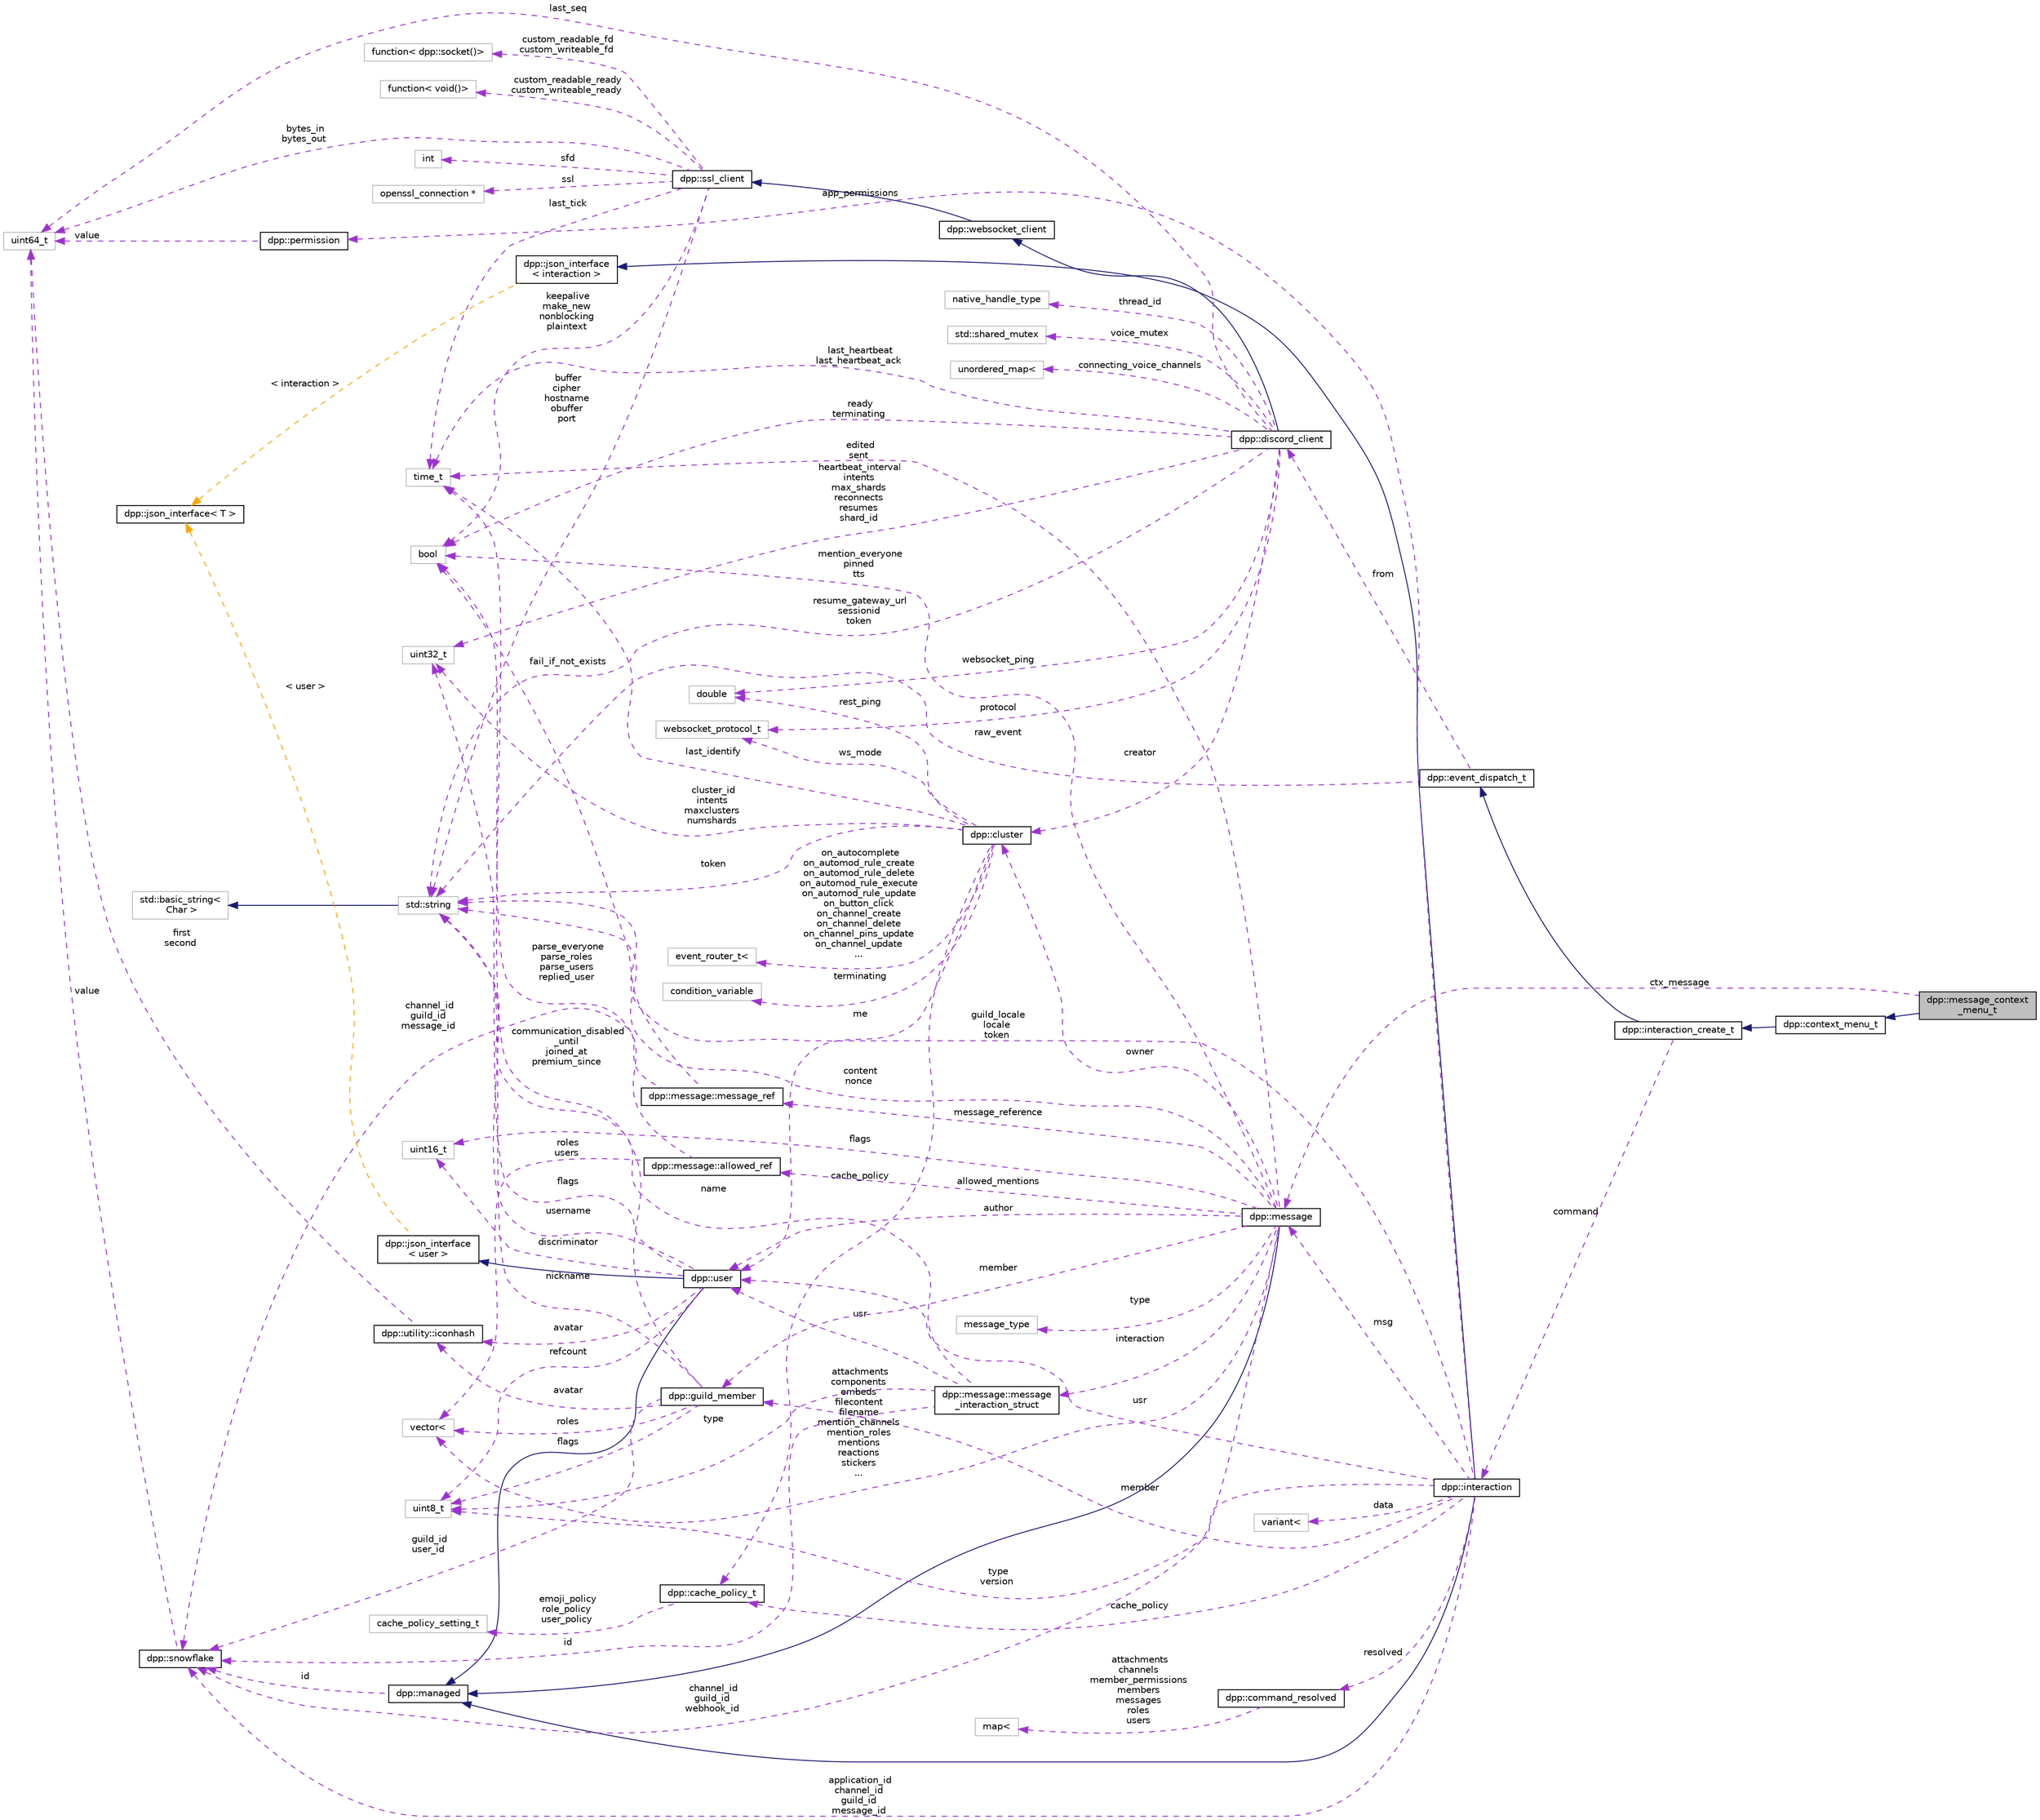 digraph "dpp::message_context_menu_t"
{
 // INTERACTIVE_SVG=YES
 // LATEX_PDF_SIZE
  bgcolor="transparent";
  edge [fontname="Helvetica",fontsize="10",labelfontname="Helvetica",labelfontsize="10"];
  node [fontname="Helvetica",fontsize="10",shape=record];
  rankdir="LR";
  Node1 [label="dpp::message_context\l_menu_t",height=0.2,width=0.4,color="black", fillcolor="grey75", style="filled", fontcolor="black",tooltip="Event parameter for context menu interactions for messages."];
  Node2 -> Node1 [dir="back",color="midnightblue",fontsize="10",style="solid",fontname="Helvetica"];
  Node2 [label="dpp::context_menu_t",height=0.2,width=0.4,color="black",URL="$structdpp_1_1context__menu__t.html",tooltip="Base class for context menu interactions, e.g. right click on user or message."];
  Node3 -> Node2 [dir="back",color="midnightblue",fontsize="10",style="solid",fontname="Helvetica"];
  Node3 [label="dpp::interaction_create_t",height=0.2,width=0.4,color="black",URL="$structdpp_1_1interaction__create__t.html",tooltip="Create interaction."];
  Node4 -> Node3 [dir="back",color="midnightblue",fontsize="10",style="solid",fontname="Helvetica"];
  Node4 [label="dpp::event_dispatch_t",height=0.2,width=0.4,color="black",URL="$structdpp_1_1event__dispatch__t.html",tooltip="Base event parameter struct. Each event you receive from the library will have its parameter derived ..."];
  Node5 -> Node4 [dir="back",color="darkorchid3",fontsize="10",style="dashed",label=" raw_event" ,fontname="Helvetica"];
  Node5 [label="std::string",height=0.2,width=0.4,color="grey75",tooltip=" "];
  Node6 -> Node5 [dir="back",color="midnightblue",fontsize="10",style="solid",fontname="Helvetica"];
  Node6 [label="std::basic_string\<\l Char \>",height=0.2,width=0.4,color="grey75",tooltip=" "];
  Node7 -> Node4 [dir="back",color="darkorchid3",fontsize="10",style="dashed",label=" from" ,fontname="Helvetica"];
  Node7 [label="dpp::discord_client",height=0.2,width=0.4,color="black",URL="$classdpp_1_1discord__client.html",tooltip="Implements a discord client. Each discord_client connects to one shard and derives from a websocket c..."];
  Node8 -> Node7 [dir="back",color="midnightblue",fontsize="10",style="solid",fontname="Helvetica"];
  Node8 [label="dpp::websocket_client",height=0.2,width=0.4,color="black",URL="$classdpp_1_1websocket__client.html",tooltip="Implements a websocket client based on the SSL client."];
  Node9 -> Node8 [dir="back",color="midnightblue",fontsize="10",style="solid",fontname="Helvetica"];
  Node9 [label="dpp::ssl_client",height=0.2,width=0.4,color="black",URL="$classdpp_1_1ssl__client.html",tooltip="Implements a simple non-blocking SSL stream client."];
  Node5 -> Node9 [dir="back",color="darkorchid3",fontsize="10",style="dashed",label=" buffer\ncipher\nhostname\nobuffer\nport" ,fontname="Helvetica"];
  Node10 -> Node9 [dir="back",color="darkorchid3",fontsize="10",style="dashed",label=" keepalive\nmake_new\nnonblocking\nplaintext" ,fontname="Helvetica"];
  Node10 [label="bool",height=0.2,width=0.4,color="grey75",tooltip=" "];
  Node11 -> Node9 [dir="back",color="darkorchid3",fontsize="10",style="dashed",label=" sfd" ,fontname="Helvetica"];
  Node11 [label="int",height=0.2,width=0.4,color="grey75",tooltip=" "];
  Node12 -> Node9 [dir="back",color="darkorchid3",fontsize="10",style="dashed",label=" ssl" ,fontname="Helvetica"];
  Node12 [label="openssl_connection *",height=0.2,width=0.4,color="grey75",tooltip=" "];
  Node13 -> Node9 [dir="back",color="darkorchid3",fontsize="10",style="dashed",label=" last_tick" ,fontname="Helvetica"];
  Node13 [label="time_t",height=0.2,width=0.4,color="grey75",tooltip=" "];
  Node14 -> Node9 [dir="back",color="darkorchid3",fontsize="10",style="dashed",label=" bytes_in\nbytes_out" ,fontname="Helvetica"];
  Node14 [label="uint64_t",height=0.2,width=0.4,color="grey75",tooltip=" "];
  Node15 -> Node9 [dir="back",color="darkorchid3",fontsize="10",style="dashed",label=" custom_readable_fd\ncustom_writeable_fd" ,fontname="Helvetica"];
  Node15 [label="function\< dpp::socket()\>",height=0.2,width=0.4,color="grey75",tooltip=" "];
  Node16 -> Node9 [dir="back",color="darkorchid3",fontsize="10",style="dashed",label=" custom_readable_ready\ncustom_writeable_ready" ,fontname="Helvetica"];
  Node16 [label="function\< void()\>",height=0.2,width=0.4,color="grey75",tooltip=" "];
  Node10 -> Node7 [dir="back",color="darkorchid3",fontsize="10",style="dashed",label=" ready\nterminating" ,fontname="Helvetica"];
  Node17 -> Node7 [dir="back",color="darkorchid3",fontsize="10",style="dashed",label=" creator" ,fontname="Helvetica"];
  Node17 [label="dpp::cluster",height=0.2,width=0.4,color="black",URL="$classdpp_1_1cluster.html",tooltip="The cluster class represents a group of shards and a command queue for sending and receiving commands..."];
  Node5 -> Node17 [dir="back",color="darkorchid3",fontsize="10",style="dashed",label=" token" ,fontname="Helvetica"];
  Node13 -> Node17 [dir="back",color="darkorchid3",fontsize="10",style="dashed",label=" last_identify" ,fontname="Helvetica"];
  Node18 -> Node17 [dir="back",color="darkorchid3",fontsize="10",style="dashed",label=" cluster_id\nintents\nmaxclusters\nnumshards" ,fontname="Helvetica"];
  Node18 [label="uint32_t",height=0.2,width=0.4,color="grey75",tooltip=" "];
  Node19 -> Node17 [dir="back",color="darkorchid3",fontsize="10",style="dashed",label=" rest_ping" ,fontname="Helvetica"];
  Node19 [label="double",height=0.2,width=0.4,color="grey75",tooltip=" "];
  Node20 -> Node17 [dir="back",color="darkorchid3",fontsize="10",style="dashed",label=" me" ,fontname="Helvetica"];
  Node20 [label="dpp::user",height=0.2,width=0.4,color="black",URL="$classdpp_1_1user.html",tooltip="Represents a user on discord. May or may not be a member of a dpp::guild."];
  Node21 -> Node20 [dir="back",color="midnightblue",fontsize="10",style="solid",fontname="Helvetica"];
  Node21 [label="dpp::managed",height=0.2,width=0.4,color="black",URL="$classdpp_1_1managed.html",tooltip="The managed class is the base class for various types that can be stored in a cache that are identifi..."];
  Node22 -> Node21 [dir="back",color="darkorchid3",fontsize="10",style="dashed",label=" id" ,fontname="Helvetica"];
  Node22 [label="dpp::snowflake",height=0.2,width=0.4,color="black",URL="$classdpp_1_1snowflake.html",tooltip="A container for a 64 bit unsigned value representing many things on discord. This value is known in d..."];
  Node14 -> Node22 [dir="back",color="darkorchid3",fontsize="10",style="dashed",label=" value" ,fontname="Helvetica"];
  Node23 -> Node20 [dir="back",color="midnightblue",fontsize="10",style="solid",fontname="Helvetica"];
  Node23 [label="dpp::json_interface\l\< user \>",height=0.2,width=0.4,color="black",URL="$structdpp_1_1json__interface.html",tooltip=" "];
  Node24 -> Node23 [dir="back",color="orange",fontsize="10",style="dashed",label=" \< user \>" ,fontname="Helvetica"];
  Node24 [label="dpp::json_interface\< T \>",height=0.2,width=0.4,color="black",URL="$structdpp_1_1json__interface.html",tooltip="Represents an interface for an object that can optionally implement functions for converting to and f..."];
  Node5 -> Node20 [dir="back",color="darkorchid3",fontsize="10",style="dashed",label=" username" ,fontname="Helvetica"];
  Node25 -> Node20 [dir="back",color="darkorchid3",fontsize="10",style="dashed",label=" avatar" ,fontname="Helvetica"];
  Node25 [label="dpp::utility::iconhash",height=0.2,width=0.4,color="black",URL="$structdpp_1_1utility_1_1iconhash.html",tooltip="Store a 128 bit icon hash (profile picture, server icon etc) as a 128 bit binary value made of two ui..."];
  Node14 -> Node25 [dir="back",color="darkorchid3",fontsize="10",style="dashed",label=" first\nsecond" ,fontname="Helvetica"];
  Node18 -> Node20 [dir="back",color="darkorchid3",fontsize="10",style="dashed",label=" flags" ,fontname="Helvetica"];
  Node26 -> Node20 [dir="back",color="darkorchid3",fontsize="10",style="dashed",label=" discriminator" ,fontname="Helvetica"];
  Node26 [label="uint16_t",height=0.2,width=0.4,color="grey75",tooltip=" "];
  Node27 -> Node20 [dir="back",color="darkorchid3",fontsize="10",style="dashed",label=" refcount" ,fontname="Helvetica"];
  Node27 [label="uint8_t",height=0.2,width=0.4,color="grey75",tooltip=" "];
  Node28 -> Node17 [dir="back",color="darkorchid3",fontsize="10",style="dashed",label=" cache_policy" ,fontname="Helvetica"];
  Node28 [label="dpp::cache_policy_t",height=0.2,width=0.4,color="black",URL="$structdpp_1_1cache__policy__t.html",tooltip="Represents the caching policy of the cluster."];
  Node29 -> Node28 [dir="back",color="darkorchid3",fontsize="10",style="dashed",label=" emoji_policy\nrole_policy\nuser_policy" ,fontname="Helvetica"];
  Node29 [label="cache_policy_setting_t",height=0.2,width=0.4,color="grey75",tooltip=" "];
  Node30 -> Node17 [dir="back",color="darkorchid3",fontsize="10",style="dashed",label=" ws_mode" ,fontname="Helvetica"];
  Node30 [label="websocket_protocol_t",height=0.2,width=0.4,color="grey75",tooltip=" "];
  Node31 -> Node17 [dir="back",color="darkorchid3",fontsize="10",style="dashed",label=" terminating" ,fontname="Helvetica"];
  Node31 [label="condition_variable",height=0.2,width=0.4,color="grey75",tooltip=" "];
  Node32 -> Node17 [dir="back",color="darkorchid3",fontsize="10",style="dashed",label=" on_autocomplete\non_automod_rule_create\non_automod_rule_delete\non_automod_rule_execute\non_automod_rule_update\non_button_click\non_channel_create\non_channel_delete\non_channel_pins_update\non_channel_update\n..." ,fontname="Helvetica"];
  Node32 [label="event_router_t\<",height=0.2,width=0.4,color="grey75",tooltip=" "];
  Node18 -> Node7 [dir="back",color="darkorchid3",fontsize="10",style="dashed",label=" heartbeat_interval\nintents\nmax_shards\nreconnects\nresumes\nshard_id" ,fontname="Helvetica"];
  Node13 -> Node7 [dir="back",color="darkorchid3",fontsize="10",style="dashed",label=" last_heartbeat\nlast_heartbeat_ack" ,fontname="Helvetica"];
  Node33 -> Node7 [dir="back",color="darkorchid3",fontsize="10",style="dashed",label=" thread_id" ,fontname="Helvetica"];
  Node33 [label="native_handle_type",height=0.2,width=0.4,color="grey75",tooltip=" "];
  Node14 -> Node7 [dir="back",color="darkorchid3",fontsize="10",style="dashed",label=" last_seq" ,fontname="Helvetica"];
  Node5 -> Node7 [dir="back",color="darkorchid3",fontsize="10",style="dashed",label=" resume_gateway_url\nsessionid\ntoken" ,fontname="Helvetica"];
  Node34 -> Node7 [dir="back",color="darkorchid3",fontsize="10",style="dashed",label=" voice_mutex" ,fontname="Helvetica"];
  Node34 [label="std::shared_mutex",height=0.2,width=0.4,color="grey75",tooltip=" "];
  Node19 -> Node7 [dir="back",color="darkorchid3",fontsize="10",style="dashed",label=" websocket_ping" ,fontname="Helvetica"];
  Node30 -> Node7 [dir="back",color="darkorchid3",fontsize="10",style="dashed",label=" protocol" ,fontname="Helvetica"];
  Node35 -> Node7 [dir="back",color="darkorchid3",fontsize="10",style="dashed",label=" connecting_voice_channels" ,fontname="Helvetica"];
  Node35 [label="unordered_map\<",height=0.2,width=0.4,color="grey75",tooltip=" "];
  Node36 -> Node3 [dir="back",color="darkorchid3",fontsize="10",style="dashed",label=" command" ,fontname="Helvetica"];
  Node36 [label="dpp::interaction",height=0.2,width=0.4,color="black",URL="$classdpp_1_1interaction.html",tooltip="An interaction represents a user running a command and arrives via the dpp::cluster::on_interaction_c..."];
  Node21 -> Node36 [dir="back",color="midnightblue",fontsize="10",style="solid",fontname="Helvetica"];
  Node37 -> Node36 [dir="back",color="midnightblue",fontsize="10",style="solid",fontname="Helvetica"];
  Node37 [label="dpp::json_interface\l\< interaction \>",height=0.2,width=0.4,color="black",URL="$structdpp_1_1json__interface.html",tooltip=" "];
  Node24 -> Node37 [dir="back",color="orange",fontsize="10",style="dashed",label=" \< interaction \>" ,fontname="Helvetica"];
  Node22 -> Node36 [dir="back",color="darkorchid3",fontsize="10",style="dashed",label=" application_id\nchannel_id\nguild_id\nmessage_id" ,fontname="Helvetica"];
  Node27 -> Node36 [dir="back",color="darkorchid3",fontsize="10",style="dashed",label=" type\nversion" ,fontname="Helvetica"];
  Node38 -> Node36 [dir="back",color="darkorchid3",fontsize="10",style="dashed",label=" data" ,fontname="Helvetica"];
  Node38 [label="variant\<",height=0.2,width=0.4,color="grey75",tooltip=" "];
  Node39 -> Node36 [dir="back",color="darkorchid3",fontsize="10",style="dashed",label=" app_permissions" ,fontname="Helvetica"];
  Node39 [label="dpp::permission",height=0.2,width=0.4,color="black",URL="$classdpp_1_1permission.html",tooltip="Represents a permission bitmask (refer to enum dpp::permissions) which are hold in an uint64_t."];
  Node14 -> Node39 [dir="back",color="darkorchid3",fontsize="10",style="dashed",label=" value" ,fontname="Helvetica"];
  Node40 -> Node36 [dir="back",color="darkorchid3",fontsize="10",style="dashed",label=" msg" ,fontname="Helvetica"];
  Node40 [label="dpp::message",height=0.2,width=0.4,color="black",URL="$structdpp_1_1message.html",tooltip="Represents messages sent and received on Discord."];
  Node21 -> Node40 [dir="back",color="midnightblue",fontsize="10",style="solid",fontname="Helvetica"];
  Node22 -> Node40 [dir="back",color="darkorchid3",fontsize="10",style="dashed",label=" channel_id\nguild_id\nwebhook_id" ,fontname="Helvetica"];
  Node20 -> Node40 [dir="back",color="darkorchid3",fontsize="10",style="dashed",label=" author" ,fontname="Helvetica"];
  Node41 -> Node40 [dir="back",color="darkorchid3",fontsize="10",style="dashed",label=" member" ,fontname="Helvetica"];
  Node41 [label="dpp::guild_member",height=0.2,width=0.4,color="black",URL="$classdpp_1_1guild__member.html",tooltip="Represents dpp::user membership upon a dpp::guild. This contains the user's nickname,..."];
  Node5 -> Node41 [dir="back",color="darkorchid3",fontsize="10",style="dashed",label=" nickname" ,fontname="Helvetica"];
  Node42 -> Node41 [dir="back",color="darkorchid3",fontsize="10",style="dashed",label=" roles" ,fontname="Helvetica"];
  Node42 [label="vector\<",height=0.2,width=0.4,color="grey75",tooltip=" "];
  Node22 -> Node41 [dir="back",color="darkorchid3",fontsize="10",style="dashed",label=" guild_id\nuser_id" ,fontname="Helvetica"];
  Node25 -> Node41 [dir="back",color="darkorchid3",fontsize="10",style="dashed",label=" avatar" ,fontname="Helvetica"];
  Node13 -> Node41 [dir="back",color="darkorchid3",fontsize="10",style="dashed",label=" communication_disabled\l_until\njoined_at\npremium_since" ,fontname="Helvetica"];
  Node27 -> Node41 [dir="back",color="darkorchid3",fontsize="10",style="dashed",label=" flags" ,fontname="Helvetica"];
  Node5 -> Node40 [dir="back",color="darkorchid3",fontsize="10",style="dashed",label=" content\nnonce" ,fontname="Helvetica"];
  Node42 -> Node40 [dir="back",color="darkorchid3",fontsize="10",style="dashed",label=" attachments\ncomponents\nembeds\nfilecontent\nfilename\nmention_channels\nmention_roles\nmentions\nreactions\nstickers\n..." ,fontname="Helvetica"];
  Node13 -> Node40 [dir="back",color="darkorchid3",fontsize="10",style="dashed",label=" edited\nsent" ,fontname="Helvetica"];
  Node43 -> Node40 [dir="back",color="darkorchid3",fontsize="10",style="dashed",label=" message_reference" ,fontname="Helvetica"];
  Node43 [label="dpp::message::message_ref",height=0.2,width=0.4,color="black",URL="$structdpp_1_1message_1_1message__ref.html",tooltip="Reference to another message, e.g. a reply."];
  Node22 -> Node43 [dir="back",color="darkorchid3",fontsize="10",style="dashed",label=" channel_id\nguild_id\nmessage_id" ,fontname="Helvetica"];
  Node10 -> Node43 [dir="back",color="darkorchid3",fontsize="10",style="dashed",label=" fail_if_not_exists" ,fontname="Helvetica"];
  Node44 -> Node40 [dir="back",color="darkorchid3",fontsize="10",style="dashed",label=" interaction" ,fontname="Helvetica"];
  Node44 [label="dpp::message::message\l_interaction_struct",height=0.2,width=0.4,color="black",URL="$structdpp_1_1message_1_1message__interaction__struct.html",tooltip="Reference to an interaction."];
  Node22 -> Node44 [dir="back",color="darkorchid3",fontsize="10",style="dashed",label=" id" ,fontname="Helvetica"];
  Node27 -> Node44 [dir="back",color="darkorchid3",fontsize="10",style="dashed",label=" type" ,fontname="Helvetica"];
  Node5 -> Node44 [dir="back",color="darkorchid3",fontsize="10",style="dashed",label=" name" ,fontname="Helvetica"];
  Node20 -> Node44 [dir="back",color="darkorchid3",fontsize="10",style="dashed",label=" usr" ,fontname="Helvetica"];
  Node45 -> Node40 [dir="back",color="darkorchid3",fontsize="10",style="dashed",label=" allowed_mentions" ,fontname="Helvetica"];
  Node45 [label="dpp::message::allowed_ref",height=0.2,width=0.4,color="black",URL="$structdpp_1_1message_1_1allowed__ref.html",tooltip="Allowed mentions details."];
  Node10 -> Node45 [dir="back",color="darkorchid3",fontsize="10",style="dashed",label=" parse_everyone\nparse_roles\nparse_users\nreplied_user" ,fontname="Helvetica"];
  Node42 -> Node45 [dir="back",color="darkorchid3",fontsize="10",style="dashed",label=" roles\nusers" ,fontname="Helvetica"];
  Node17 -> Node40 [dir="back",color="darkorchid3",fontsize="10",style="dashed",label=" owner" ,fontname="Helvetica"];
  Node46 -> Node40 [dir="back",color="darkorchid3",fontsize="10",style="dashed",label=" type" ,fontname="Helvetica"];
  Node46 [label="message_type",height=0.2,width=0.4,color="grey75",tooltip=" "];
  Node26 -> Node40 [dir="back",color="darkorchid3",fontsize="10",style="dashed",label=" flags" ,fontname="Helvetica"];
  Node10 -> Node40 [dir="back",color="darkorchid3",fontsize="10",style="dashed",label=" mention_everyone\npinned\ntts" ,fontname="Helvetica"];
  Node41 -> Node36 [dir="back",color="darkorchid3",fontsize="10",style="dashed",label=" member" ,fontname="Helvetica"];
  Node20 -> Node36 [dir="back",color="darkorchid3",fontsize="10",style="dashed",label=" usr" ,fontname="Helvetica"];
  Node5 -> Node36 [dir="back",color="darkorchid3",fontsize="10",style="dashed",label=" guild_locale\nlocale\ntoken" ,fontname="Helvetica"];
  Node47 -> Node36 [dir="back",color="darkorchid3",fontsize="10",style="dashed",label=" resolved" ,fontname="Helvetica"];
  Node47 [label="dpp::command_resolved",height=0.2,width=0.4,color="black",URL="$structdpp_1_1command__resolved.html",tooltip="Resolved snowflake ids to users, guild members, roles and channels."];
  Node48 -> Node47 [dir="back",color="darkorchid3",fontsize="10",style="dashed",label=" attachments\nchannels\nmember_permissions\nmembers\nmessages\nroles\nusers" ,fontname="Helvetica"];
  Node48 [label="map\<",height=0.2,width=0.4,color="grey75",tooltip=" "];
  Node28 -> Node36 [dir="back",color="darkorchid3",fontsize="10",style="dashed",label=" cache_policy" ,fontname="Helvetica"];
  Node40 -> Node1 [dir="back",color="darkorchid3",fontsize="10",style="dashed",label=" ctx_message" ,fontname="Helvetica"];
}
